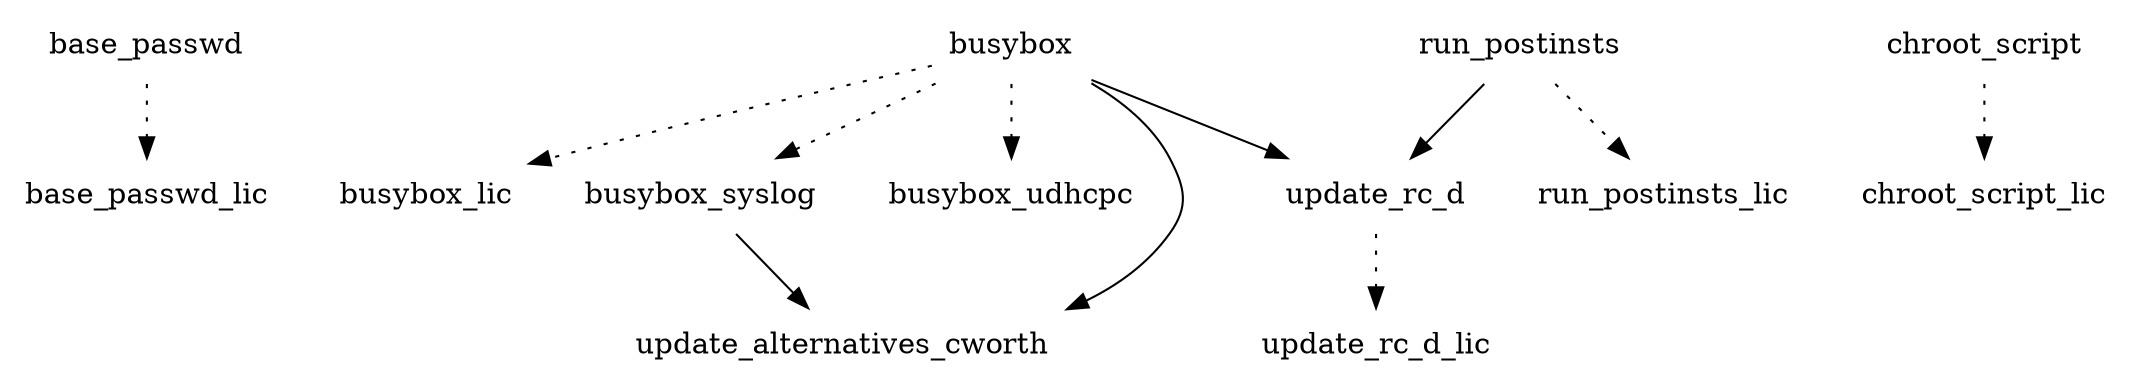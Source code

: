 digraph depends {
    node [shape=plaintext]
base_passwd -> base_passwd_lic [style=dotted];
busybox -> busybox_lic [style=dotted];
busybox -> busybox_syslog [style=dotted];
busybox -> busybox_udhcpc [style=dotted];
busybox -> update_alternatives_cworth;
busybox -> update_rc_d;
busybox_syslog -> update_alternatives_cworth;
chroot_script -> chroot_script_lic [style=dotted];
run_postinsts -> run_postinsts_lic [style=dotted];
run_postinsts -> update_rc_d;
update_rc_d -> update_rc_d_lic [style=dotted];
}

